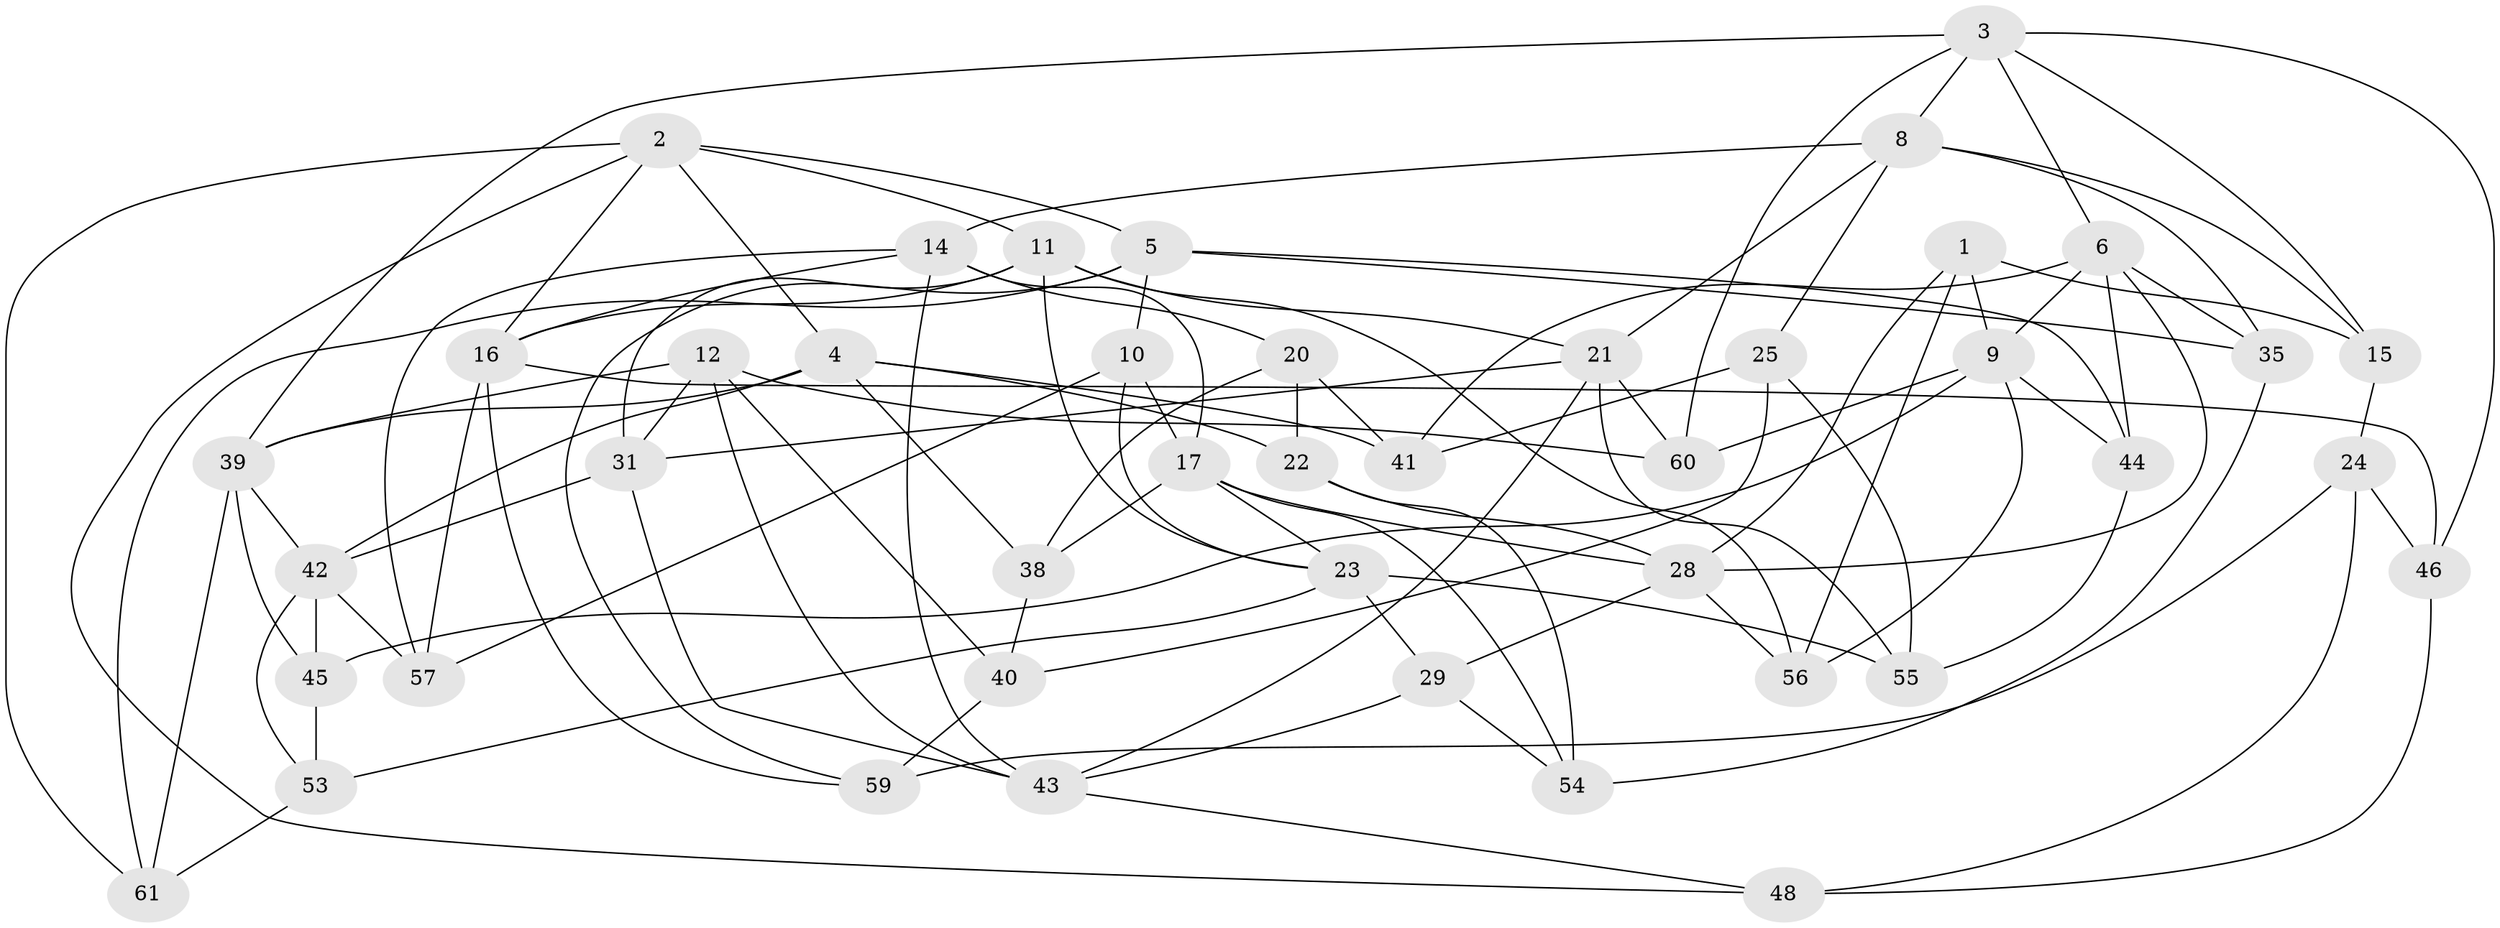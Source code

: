 // original degree distribution, {4: 1.0}
// Generated by graph-tools (version 1.1) at 2025/11/02/27/25 16:11:46]
// undirected, 43 vertices, 104 edges
graph export_dot {
graph [start="1"]
  node [color=gray90,style=filled];
  1;
  2 [super="+19"];
  3 [super="+7"];
  4 [super="+34"];
  5 [super="+50"];
  6 [super="+27"];
  8 [super="+18"];
  9 [super="+26"];
  10;
  11 [super="+13"];
  12 [super="+37"];
  14 [super="+36"];
  15;
  16 [super="+32"];
  17 [super="+30"];
  20;
  21 [super="+52"];
  22;
  23 [super="+62"];
  24;
  25;
  28 [super="+58"];
  29;
  31 [super="+33"];
  35;
  38;
  39 [super="+49"];
  40;
  41;
  42 [super="+47"];
  43 [super="+51"];
  44;
  45;
  46;
  48;
  53;
  54;
  55;
  56;
  57;
  59;
  60;
  61;
  1 -- 15;
  1 -- 56;
  1 -- 28;
  1 -- 9;
  2 -- 61;
  2 -- 4;
  2 -- 5;
  2 -- 16;
  2 -- 48;
  2 -- 11;
  3 -- 46;
  3 -- 39;
  3 -- 8;
  3 -- 60;
  3 -- 15;
  3 -- 6;
  4 -- 22;
  4 -- 42;
  4 -- 41;
  4 -- 38;
  4 -- 39;
  5 -- 35;
  5 -- 59;
  5 -- 61;
  5 -- 10;
  5 -- 44;
  6 -- 28;
  6 -- 35;
  6 -- 41;
  6 -- 9;
  6 -- 44;
  8 -- 35;
  8 -- 14;
  8 -- 25;
  8 -- 15;
  8 -- 21;
  9 -- 56;
  9 -- 60;
  9 -- 44;
  9 -- 45;
  10 -- 57;
  10 -- 23;
  10 -- 17;
  11 -- 56;
  11 -- 16;
  11 -- 23;
  11 -- 21;
  11 -- 31;
  12 -- 39;
  12 -- 40;
  12 -- 31 [weight=2];
  12 -- 43;
  12 -- 60;
  14 -- 43;
  14 -- 16;
  14 -- 57;
  14 -- 20;
  14 -- 17;
  15 -- 24;
  16 -- 46;
  16 -- 57;
  16 -- 59;
  17 -- 54;
  17 -- 23;
  17 -- 38;
  17 -- 28;
  20 -- 22;
  20 -- 41;
  20 -- 38;
  21 -- 55;
  21 -- 43;
  21 -- 60;
  21 -- 31;
  22 -- 54;
  22 -- 28;
  23 -- 55;
  23 -- 29;
  23 -- 53;
  24 -- 46;
  24 -- 59;
  24 -- 48;
  25 -- 55;
  25 -- 41;
  25 -- 40;
  28 -- 56;
  28 -- 29;
  29 -- 54;
  29 -- 43;
  31 -- 42;
  31 -- 43;
  35 -- 54;
  38 -- 40;
  39 -- 61;
  39 -- 42;
  39 -- 45;
  40 -- 59;
  42 -- 57;
  42 -- 53;
  42 -- 45;
  43 -- 48;
  44 -- 55;
  45 -- 53;
  46 -- 48;
  53 -- 61;
}
